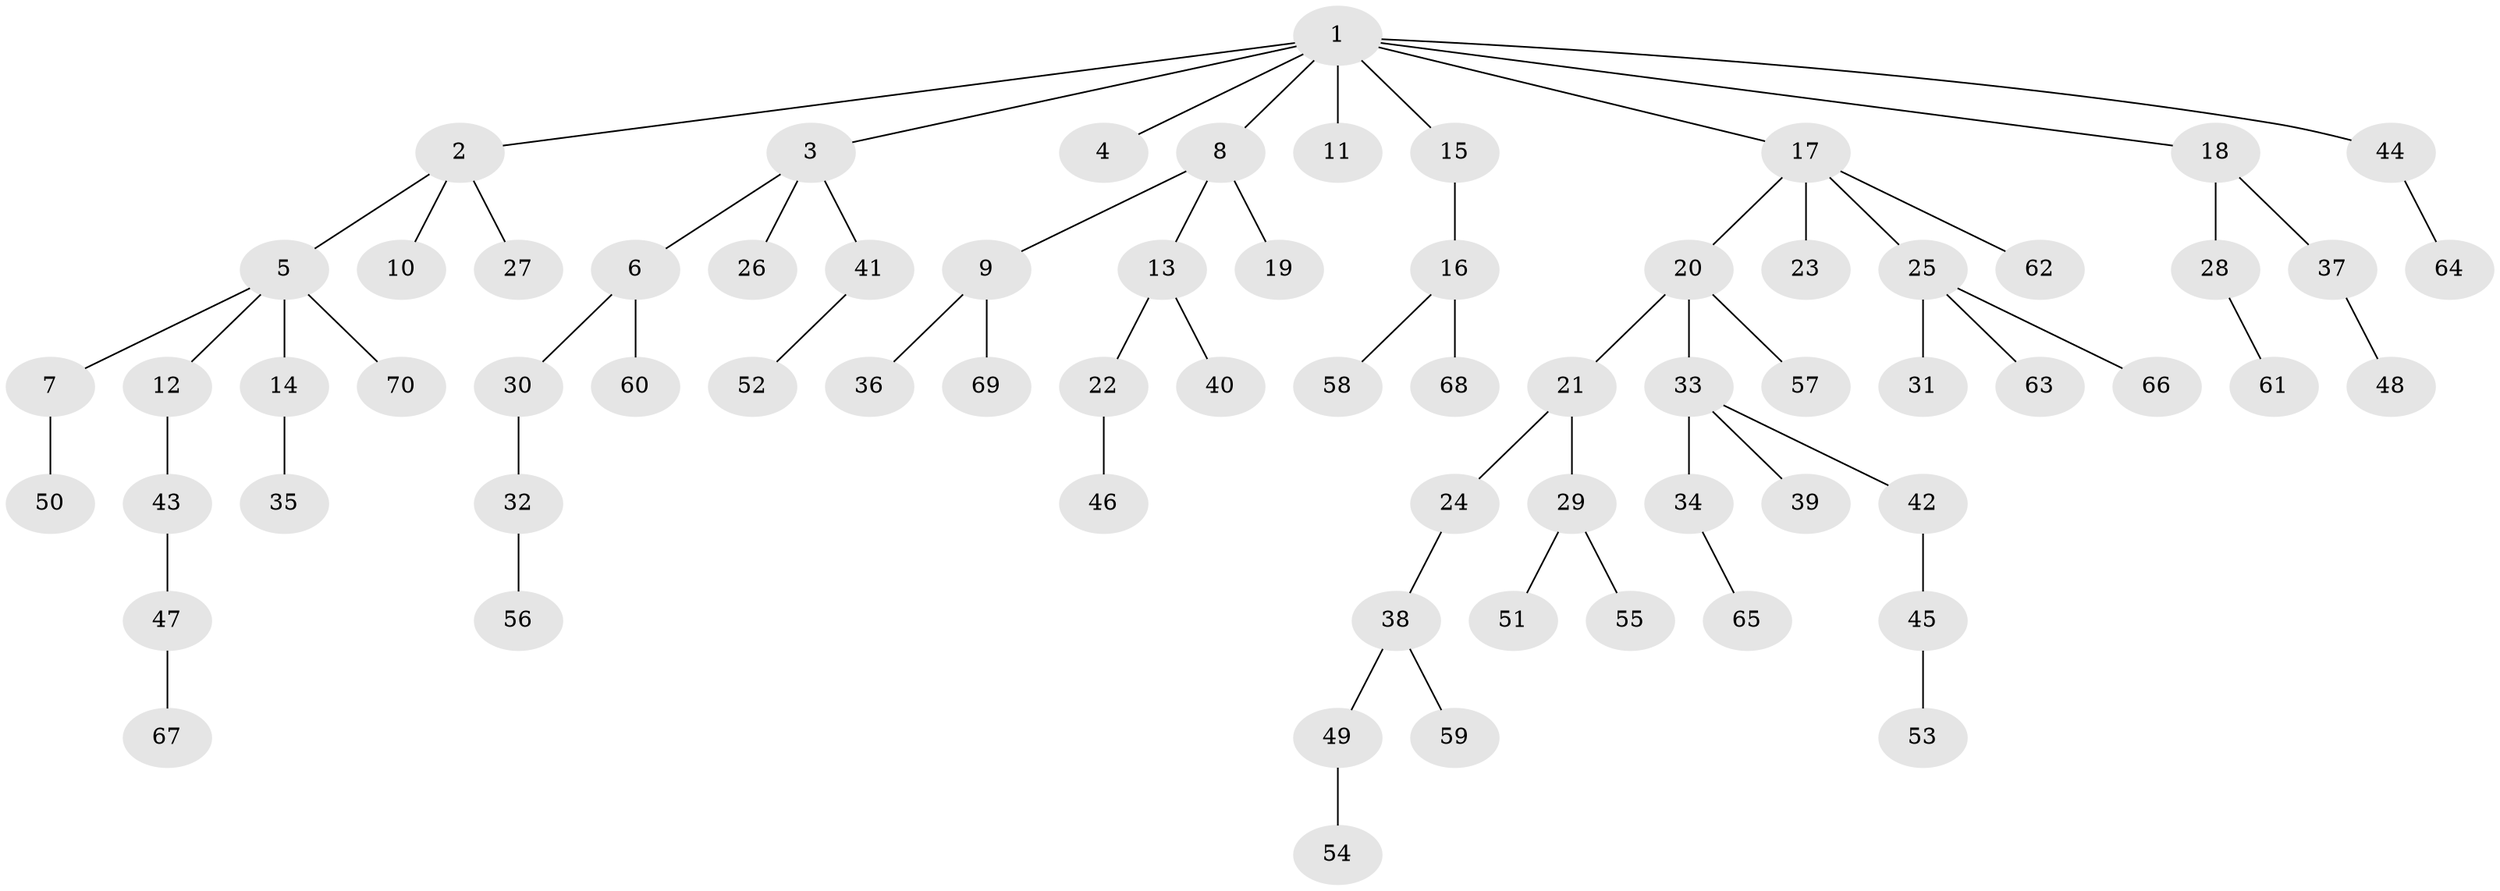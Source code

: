// Generated by graph-tools (version 1.1) at 2025/26/03/09/25 03:26:24]
// undirected, 70 vertices, 69 edges
graph export_dot {
graph [start="1"]
  node [color=gray90,style=filled];
  1;
  2;
  3;
  4;
  5;
  6;
  7;
  8;
  9;
  10;
  11;
  12;
  13;
  14;
  15;
  16;
  17;
  18;
  19;
  20;
  21;
  22;
  23;
  24;
  25;
  26;
  27;
  28;
  29;
  30;
  31;
  32;
  33;
  34;
  35;
  36;
  37;
  38;
  39;
  40;
  41;
  42;
  43;
  44;
  45;
  46;
  47;
  48;
  49;
  50;
  51;
  52;
  53;
  54;
  55;
  56;
  57;
  58;
  59;
  60;
  61;
  62;
  63;
  64;
  65;
  66;
  67;
  68;
  69;
  70;
  1 -- 2;
  1 -- 3;
  1 -- 4;
  1 -- 8;
  1 -- 11;
  1 -- 15;
  1 -- 17;
  1 -- 18;
  1 -- 44;
  2 -- 5;
  2 -- 10;
  2 -- 27;
  3 -- 6;
  3 -- 26;
  3 -- 41;
  5 -- 7;
  5 -- 12;
  5 -- 14;
  5 -- 70;
  6 -- 30;
  6 -- 60;
  7 -- 50;
  8 -- 9;
  8 -- 13;
  8 -- 19;
  9 -- 36;
  9 -- 69;
  12 -- 43;
  13 -- 22;
  13 -- 40;
  14 -- 35;
  15 -- 16;
  16 -- 58;
  16 -- 68;
  17 -- 20;
  17 -- 23;
  17 -- 25;
  17 -- 62;
  18 -- 28;
  18 -- 37;
  20 -- 21;
  20 -- 33;
  20 -- 57;
  21 -- 24;
  21 -- 29;
  22 -- 46;
  24 -- 38;
  25 -- 31;
  25 -- 63;
  25 -- 66;
  28 -- 61;
  29 -- 51;
  29 -- 55;
  30 -- 32;
  32 -- 56;
  33 -- 34;
  33 -- 39;
  33 -- 42;
  34 -- 65;
  37 -- 48;
  38 -- 49;
  38 -- 59;
  41 -- 52;
  42 -- 45;
  43 -- 47;
  44 -- 64;
  45 -- 53;
  47 -- 67;
  49 -- 54;
}
